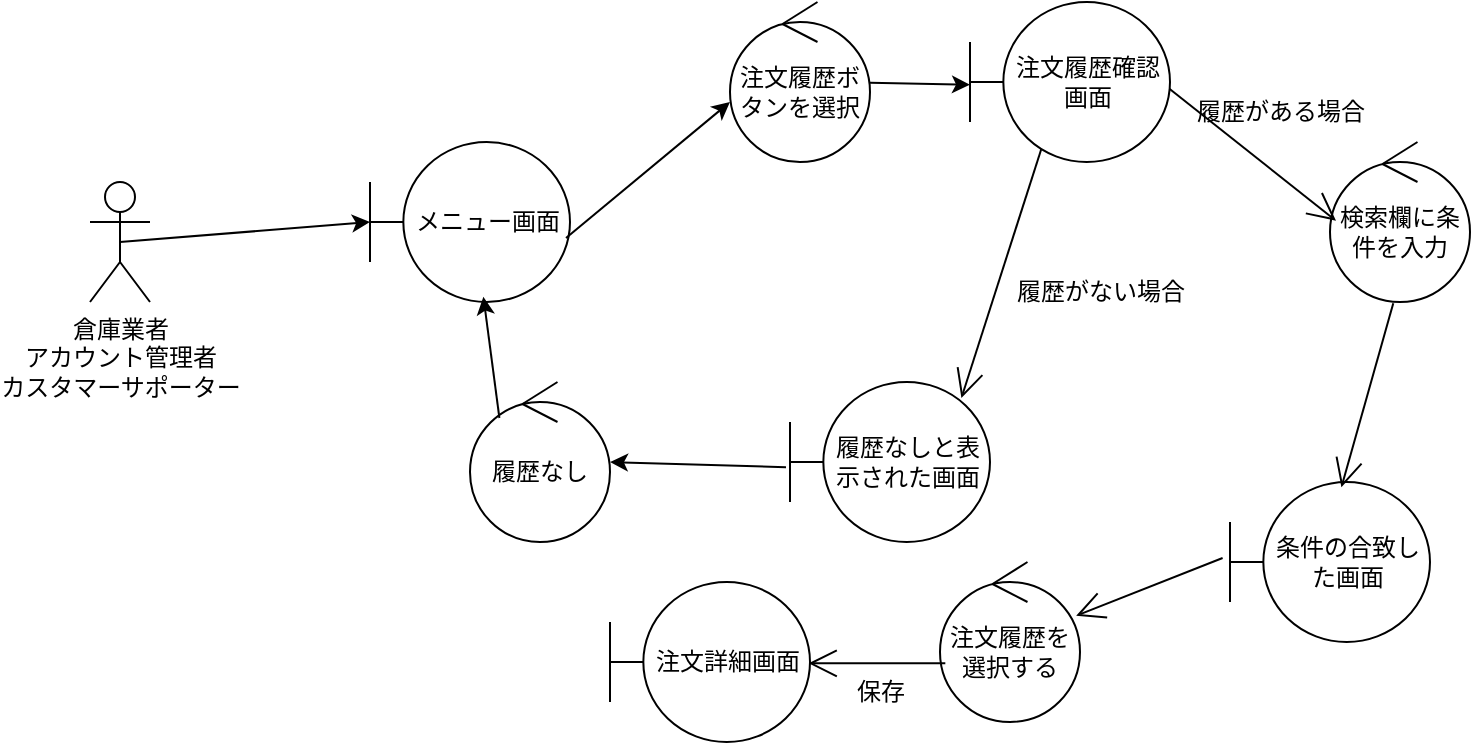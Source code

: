 <mxfile>
    <diagram name="ページ1" id="UWY-Ux4K15ZqQhnwbqFO">
        <mxGraphModel dx="477" dy="419" grid="1" gridSize="10" guides="1" tooltips="1" connect="1" arrows="1" fold="1" page="1" pageScale="1" pageWidth="1169" pageHeight="827" math="0" shadow="0">
            <root>
                <mxCell id="0"/>
                <mxCell id="1" parent="0"/>
                <mxCell id="shYAM1ni_3eM_hc4Qe-U-1" value="倉庫業者&lt;div&gt;アカウント管理者&lt;/div&gt;&lt;div&gt;カスタマーサポーター&lt;/div&gt;" style="shape=umlActor;verticalLabelPosition=bottom;verticalAlign=top;html=1;" parent="1" vertex="1">
                    <mxGeometry x="90" y="130" width="30" height="60" as="geometry"/>
                </mxCell>
                <mxCell id="shYAM1ni_3eM_hc4Qe-U-6" value="メニュー画面" style="shape=umlBoundary;whiteSpace=wrap;html=1;" parent="1" vertex="1">
                    <mxGeometry x="230" y="110" width="100" height="80" as="geometry"/>
                </mxCell>
                <mxCell id="shYAM1ni_3eM_hc4Qe-U-8" value="注文履歴確認画面" style="shape=umlBoundary;whiteSpace=wrap;html=1;" parent="1" vertex="1">
                    <mxGeometry x="530" y="40" width="100" height="80" as="geometry"/>
                </mxCell>
                <mxCell id="shYAM1ni_3eM_hc4Qe-U-11" value="履歴なしと表示された画面" style="shape=umlBoundary;whiteSpace=wrap;html=1;" parent="1" vertex="1">
                    <mxGeometry x="440" y="230" width="100" height="80" as="geometry"/>
                </mxCell>
                <mxCell id="shYAM1ni_3eM_hc4Qe-U-12" value="" style="endArrow=open;endFill=1;endSize=12;html=1;rounded=0;exitX=0.357;exitY=0.917;exitDx=0;exitDy=0;exitPerimeter=0;entryX=0.857;entryY=0.1;entryDx=0;entryDy=0;entryPerimeter=0;" parent="1" source="shYAM1ni_3eM_hc4Qe-U-8" target="shYAM1ni_3eM_hc4Qe-U-11" edge="1">
                    <mxGeometry width="160" relative="1" as="geometry">
                        <mxPoint x="450" y="220" as="sourcePoint"/>
                        <mxPoint x="610" y="220" as="targetPoint"/>
                    </mxGeometry>
                </mxCell>
                <mxCell id="shYAM1ni_3eM_hc4Qe-U-13" value="履歴がない場合" style="text;html=1;align=center;verticalAlign=middle;resizable=0;points=[];autosize=1;strokeColor=none;fillColor=none;" parent="1" vertex="1">
                    <mxGeometry x="540" y="170" width="110" height="30" as="geometry"/>
                </mxCell>
                <mxCell id="shYAM1ni_3eM_hc4Qe-U-15" value="検索欄に条件を入力" style="ellipse;shape=umlControl;whiteSpace=wrap;html=1;" parent="1" vertex="1">
                    <mxGeometry x="710" y="110" width="70" height="80" as="geometry"/>
                </mxCell>
                <mxCell id="shYAM1ni_3eM_hc4Qe-U-16" value="" style="endArrow=open;endFill=1;endSize=12;html=1;rounded=0;exitX=0.997;exitY=0.542;exitDx=0;exitDy=0;exitPerimeter=0;entryX=0.043;entryY=0.492;entryDx=0;entryDy=0;entryPerimeter=0;" parent="1" source="shYAM1ni_3eM_hc4Qe-U-8" target="shYAM1ni_3eM_hc4Qe-U-15" edge="1">
                    <mxGeometry width="160" relative="1" as="geometry">
                        <mxPoint x="470" y="200" as="sourcePoint"/>
                        <mxPoint x="630" y="200" as="targetPoint"/>
                    </mxGeometry>
                </mxCell>
                <mxCell id="shYAM1ni_3eM_hc4Qe-U-17" value="条件の合致した画面" style="shape=umlBoundary;whiteSpace=wrap;html=1;" parent="1" vertex="1">
                    <mxGeometry x="660" y="280" width="100" height="80" as="geometry"/>
                </mxCell>
                <mxCell id="shYAM1ni_3eM_hc4Qe-U-18" value="" style="endArrow=open;endFill=1;endSize=12;html=1;rounded=0;exitX=0.452;exitY=1.008;exitDx=0;exitDy=0;exitPerimeter=0;entryX=0.557;entryY=0.033;entryDx=0;entryDy=0;entryPerimeter=0;" parent="1" source="shYAM1ni_3eM_hc4Qe-U-15" target="shYAM1ni_3eM_hc4Qe-U-17" edge="1">
                    <mxGeometry width="160" relative="1" as="geometry">
                        <mxPoint x="470" y="200" as="sourcePoint"/>
                        <mxPoint x="630" y="200" as="targetPoint"/>
                    </mxGeometry>
                </mxCell>
                <mxCell id="shYAM1ni_3eM_hc4Qe-U-19" value="" style="endArrow=open;endFill=1;endSize=12;html=1;rounded=0;exitX=-0.037;exitY=0.475;exitDx=0;exitDy=0;exitPerimeter=0;" parent="1" source="shYAM1ni_3eM_hc4Qe-U-17" target="shYAM1ni_3eM_hc4Qe-U-20" edge="1">
                    <mxGeometry width="160" relative="1" as="geometry">
                        <mxPoint x="460" y="360" as="sourcePoint"/>
                        <mxPoint x="550" y="330" as="targetPoint"/>
                    </mxGeometry>
                </mxCell>
                <mxCell id="shYAM1ni_3eM_hc4Qe-U-20" value="注文履歴を選択する" style="ellipse;shape=umlControl;whiteSpace=wrap;html=1;" parent="1" vertex="1">
                    <mxGeometry x="515" y="320" width="70" height="80" as="geometry"/>
                </mxCell>
                <mxCell id="shYAM1ni_3eM_hc4Qe-U-21" value="" style="endArrow=open;endFill=1;endSize=12;html=1;rounded=0;exitX=0.038;exitY=0.633;exitDx=0;exitDy=0;exitPerimeter=0;entryX=0.993;entryY=0.508;entryDx=0;entryDy=0;entryPerimeter=0;" parent="1" source="shYAM1ni_3eM_hc4Qe-U-20" target="shYAM1ni_3eM_hc4Qe-U-22" edge="1">
                    <mxGeometry width="160" relative="1" as="geometry">
                        <mxPoint x="480" y="200" as="sourcePoint"/>
                        <mxPoint x="440" y="350" as="targetPoint"/>
                    </mxGeometry>
                </mxCell>
                <mxCell id="shYAM1ni_3eM_hc4Qe-U-22" value="注文詳細画面" style="shape=umlBoundary;whiteSpace=wrap;html=1;" parent="1" vertex="1">
                    <mxGeometry x="350" y="330" width="100" height="80" as="geometry"/>
                </mxCell>
                <mxCell id="2" value="注文履歴ボタンを選択" style="ellipse;shape=umlControl;whiteSpace=wrap;html=1;" parent="1" vertex="1">
                    <mxGeometry x="410" y="40" width="70" height="80" as="geometry"/>
                </mxCell>
                <mxCell id="3" style="edgeStyle=none;html=1;entryX=0;entryY=0.517;entryDx=0;entryDy=0;entryPerimeter=0;" parent="1" source="2" target="shYAM1ni_3eM_hc4Qe-U-8" edge="1">
                    <mxGeometry relative="1" as="geometry"/>
                </mxCell>
                <mxCell id="4" value="" style="endArrow=classic;html=1;exitX=0.5;exitY=0.5;exitDx=0;exitDy=0;exitPerimeter=0;entryX=0;entryY=0.5;entryDx=0;entryDy=0;entryPerimeter=0;" edge="1" parent="1" source="shYAM1ni_3eM_hc4Qe-U-1" target="shYAM1ni_3eM_hc4Qe-U-6">
                    <mxGeometry width="50" height="50" relative="1" as="geometry">
                        <mxPoint x="250" y="260" as="sourcePoint"/>
                        <mxPoint x="300" y="210" as="targetPoint"/>
                    </mxGeometry>
                </mxCell>
                <mxCell id="5" value="" style="endArrow=classic;html=1;exitX=0.98;exitY=0.6;exitDx=0;exitDy=0;exitPerimeter=0;entryX=0;entryY=0.625;entryDx=0;entryDy=0;entryPerimeter=0;" edge="1" parent="1" source="shYAM1ni_3eM_hc4Qe-U-6" target="2">
                    <mxGeometry width="50" height="50" relative="1" as="geometry">
                        <mxPoint x="390" y="240" as="sourcePoint"/>
                        <mxPoint x="440" y="190" as="targetPoint"/>
                    </mxGeometry>
                </mxCell>
                <mxCell id="6" value="履歴がある場合" style="text;html=1;align=center;verticalAlign=middle;resizable=0;points=[];autosize=1;strokeColor=none;fillColor=none;" vertex="1" parent="1">
                    <mxGeometry x="630" y="80" width="110" height="30" as="geometry"/>
                </mxCell>
                <mxCell id="7" value="保存" style="text;html=1;align=center;verticalAlign=middle;resizable=0;points=[];autosize=1;strokeColor=none;fillColor=none;" vertex="1" parent="1">
                    <mxGeometry x="460" y="370" width="50" height="30" as="geometry"/>
                </mxCell>
                <mxCell id="8" value="履歴なし" style="ellipse;shape=umlControl;whiteSpace=wrap;html=1;" vertex="1" parent="1">
                    <mxGeometry x="280" y="230" width="70" height="80" as="geometry"/>
                </mxCell>
                <mxCell id="9" value="" style="endArrow=classic;html=1;entryX=1;entryY=0.5;entryDx=0;entryDy=0;entryPerimeter=0;exitX=-0.02;exitY=0.533;exitDx=0;exitDy=0;exitPerimeter=0;" edge="1" parent="1" source="shYAM1ni_3eM_hc4Qe-U-11" target="8">
                    <mxGeometry width="50" height="50" relative="1" as="geometry">
                        <mxPoint x="450" y="330" as="sourcePoint"/>
                        <mxPoint x="500" y="280" as="targetPoint"/>
                    </mxGeometry>
                </mxCell>
                <mxCell id="10" value="" style="endArrow=classic;html=1;entryX=0.567;entryY=0.967;entryDx=0;entryDy=0;entryPerimeter=0;exitX=0.21;exitY=0.225;exitDx=0;exitDy=0;exitPerimeter=0;" edge="1" parent="1" source="8" target="shYAM1ni_3eM_hc4Qe-U-6">
                    <mxGeometry width="50" height="50" relative="1" as="geometry">
                        <mxPoint x="450" y="330" as="sourcePoint"/>
                        <mxPoint x="500" y="280" as="targetPoint"/>
                    </mxGeometry>
                </mxCell>
            </root>
        </mxGraphModel>
    </diagram>
</mxfile>